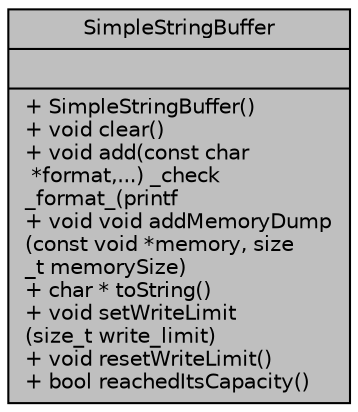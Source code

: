 digraph "SimpleStringBuffer"
{
 // LATEX_PDF_SIZE
  edge [fontname="Helvetica",fontsize="10",labelfontname="Helvetica",labelfontsize="10"];
  node [fontname="Helvetica",fontsize="10",shape=record];
  Node1 [label="{SimpleStringBuffer\n||+  SimpleStringBuffer()\l+ void clear()\l+ void add(const char\l *format,...) _check\l_format_(printf\l+ void void addMemoryDump\l(const void *memory, size\l_t memorySize)\l+ char * toString()\l+ void setWriteLimit\l(size_t write_limit)\l+ void resetWriteLimit()\l+ bool reachedItsCapacity()\l}",height=0.2,width=0.4,color="black", fillcolor="grey75", style="filled", fontcolor="black",tooltip=" "];
}
